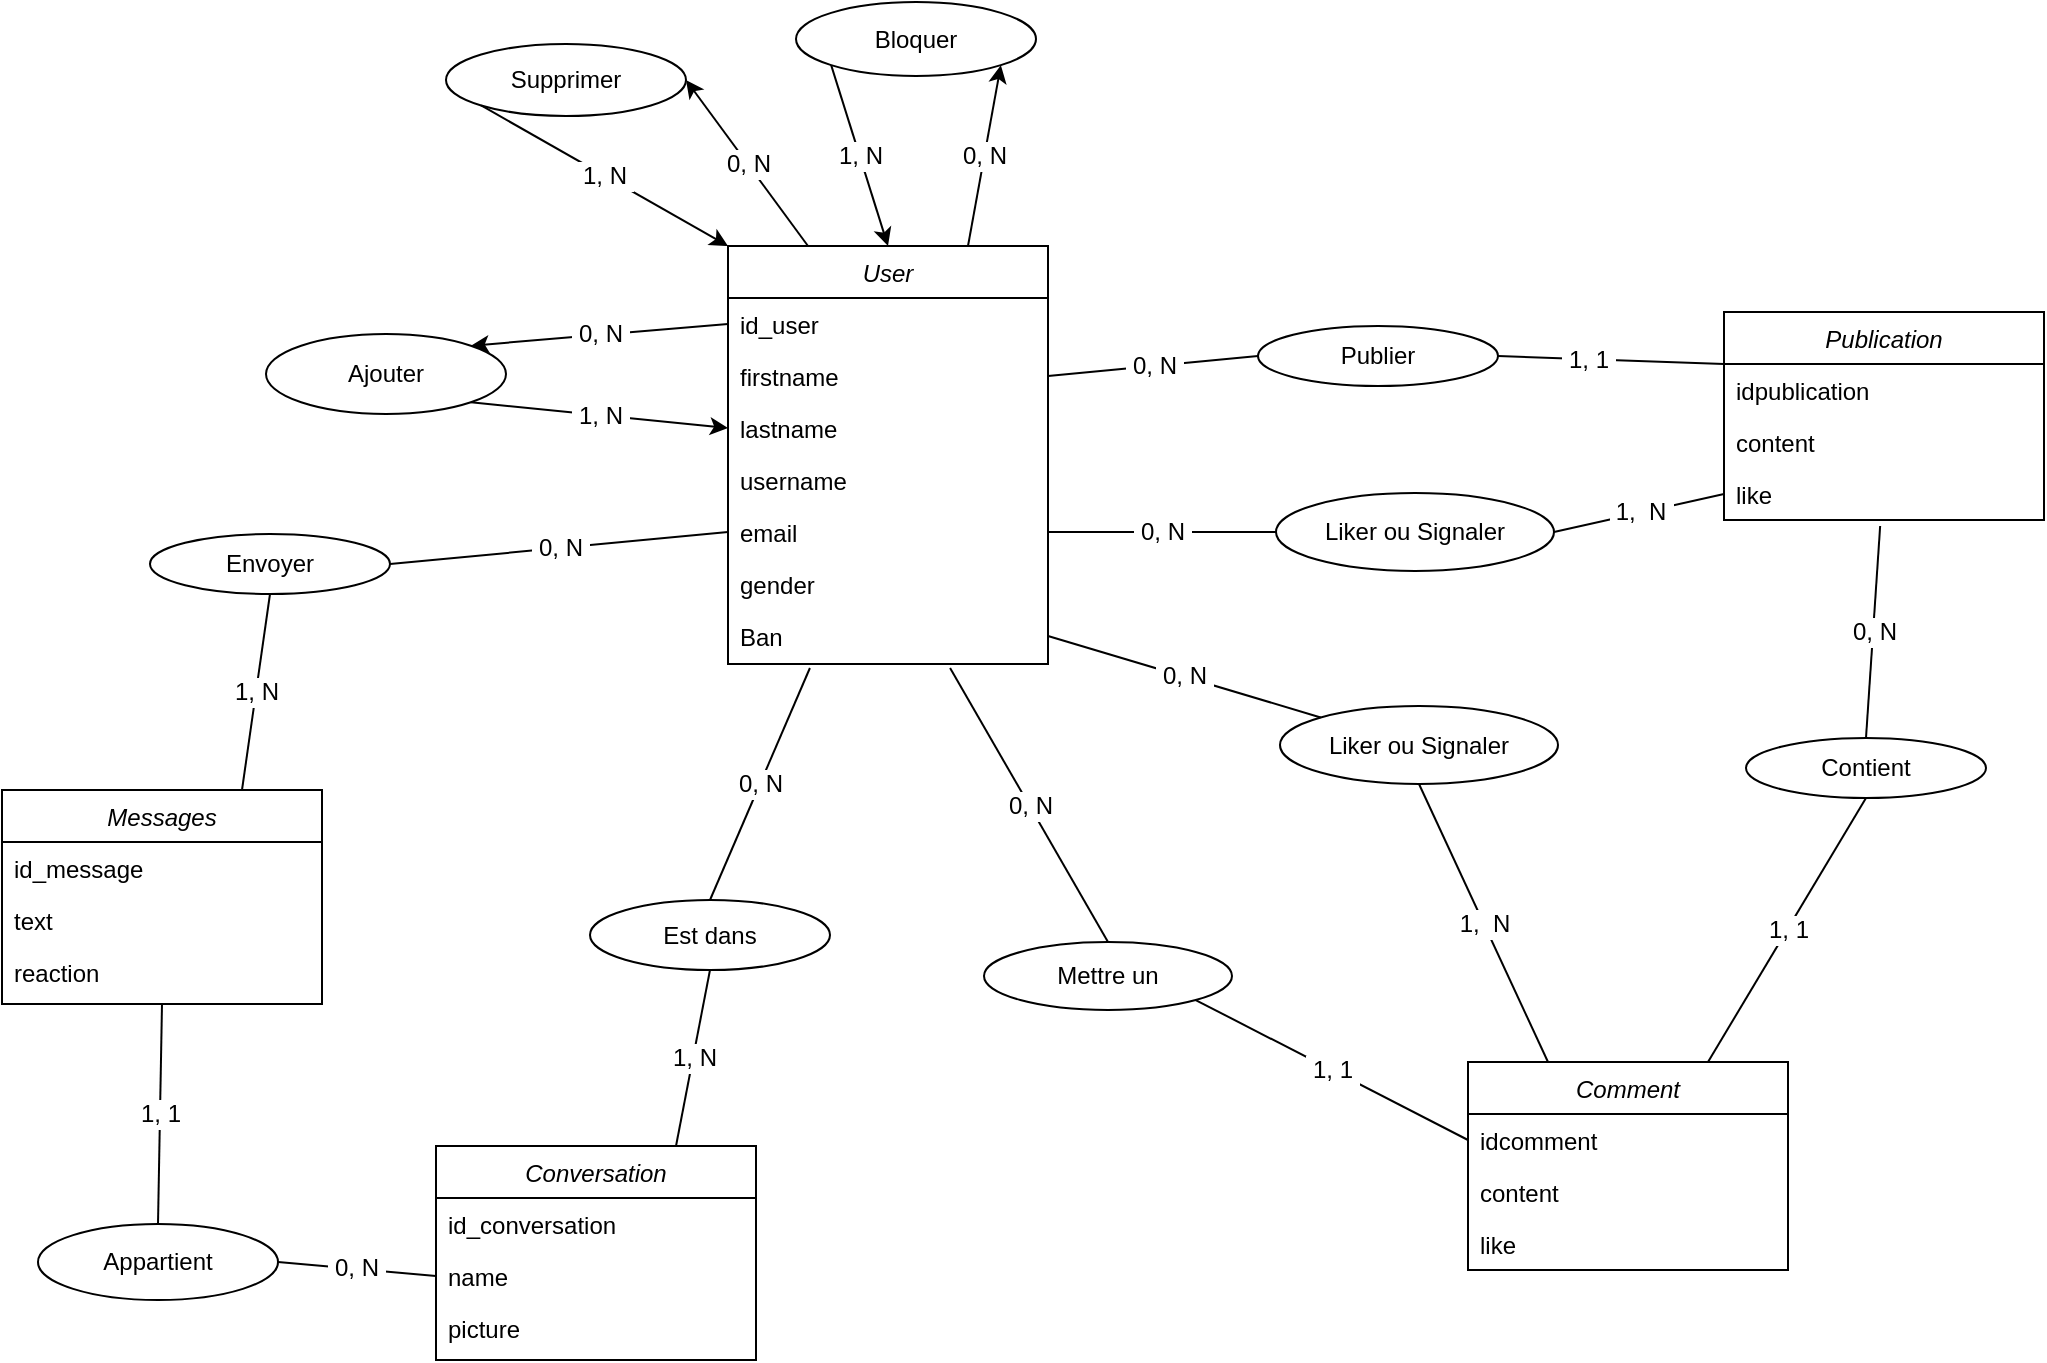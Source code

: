 <mxfile version="14.6.13" type="google"><diagram id="C5RBs43oDa-KdzZeNtuy" name="Page-1"><mxGraphModel dx="1831" dy="1194" grid="0" gridSize="10" guides="1" tooltips="1" connect="1" arrows="1" fold="1" page="0" pageScale="1" pageWidth="827" pageHeight="1169" math="0" shadow="0"><root><mxCell id="WIyWlLk6GJQsqaUBKTNV-0"/><mxCell id="WIyWlLk6GJQsqaUBKTNV-1" parent="WIyWlLk6GJQsqaUBKTNV-0"/><mxCell id="zkfFHV4jXpPFQw0GAbJ--0" value="User" style="swimlane;fontStyle=2;align=center;verticalAlign=top;childLayout=stackLayout;horizontal=1;startSize=26;horizontalStack=0;resizeParent=1;resizeLast=0;collapsible=1;marginBottom=0;rounded=0;shadow=0;strokeWidth=1;" parent="WIyWlLk6GJQsqaUBKTNV-1" vertex="1"><mxGeometry x="190" y="80" width="160" height="209" as="geometry"><mxRectangle x="230" y="140" width="160" height="26" as="alternateBounds"/></mxGeometry></mxCell><mxCell id="zkfFHV4jXpPFQw0GAbJ--1" value="id_user" style="text;align=left;verticalAlign=top;spacingLeft=4;spacingRight=4;overflow=hidden;rotatable=0;points=[[0,0.5],[1,0.5]];portConstraint=eastwest;" parent="zkfFHV4jXpPFQw0GAbJ--0" vertex="1"><mxGeometry y="26" width="160" height="26" as="geometry"/></mxCell><mxCell id="zkfFHV4jXpPFQw0GAbJ--2" value="firstname" style="text;align=left;verticalAlign=top;spacingLeft=4;spacingRight=4;overflow=hidden;rotatable=0;points=[[0,0.5],[1,0.5]];portConstraint=eastwest;rounded=0;shadow=0;html=0;" parent="zkfFHV4jXpPFQw0GAbJ--0" vertex="1"><mxGeometry y="52" width="160" height="26" as="geometry"/></mxCell><mxCell id="zkfFHV4jXpPFQw0GAbJ--3" value="lastname" style="text;align=left;verticalAlign=top;spacingLeft=4;spacingRight=4;overflow=hidden;rotatable=0;points=[[0,0.5],[1,0.5]];portConstraint=eastwest;rounded=0;shadow=0;html=0;" parent="zkfFHV4jXpPFQw0GAbJ--0" vertex="1"><mxGeometry y="78" width="160" height="26" as="geometry"/></mxCell><mxCell id="uJb-CIQgYS7R7xpprD1J-2" value="username" style="text;align=left;verticalAlign=top;spacingLeft=4;spacingRight=4;overflow=hidden;rotatable=0;points=[[0,0.5],[1,0.5]];portConstraint=eastwest;rounded=0;shadow=0;html=0;" parent="zkfFHV4jXpPFQw0GAbJ--0" vertex="1"><mxGeometry y="104" width="160" height="26" as="geometry"/></mxCell><mxCell id="uJb-CIQgYS7R7xpprD1J-3" value="email" style="text;align=left;verticalAlign=top;spacingLeft=4;spacingRight=4;overflow=hidden;rotatable=0;points=[[0,0.5],[1,0.5]];portConstraint=eastwest;rounded=0;shadow=0;html=0;" parent="zkfFHV4jXpPFQw0GAbJ--0" vertex="1"><mxGeometry y="130" width="160" height="26" as="geometry"/></mxCell><mxCell id="uJb-CIQgYS7R7xpprD1J-4" value="gender" style="text;align=left;verticalAlign=top;spacingLeft=4;spacingRight=4;overflow=hidden;rotatable=0;points=[[0,0.5],[1,0.5]];portConstraint=eastwest;rounded=0;shadow=0;html=0;" parent="zkfFHV4jXpPFQw0GAbJ--0" vertex="1"><mxGeometry y="156" width="160" height="26" as="geometry"/></mxCell><mxCell id="uJb-CIQgYS7R7xpprD1J-67" value="Ban" style="text;align=left;verticalAlign=top;spacingLeft=4;spacingRight=4;overflow=hidden;rotatable=0;points=[[0,0.5],[1,0.5]];portConstraint=eastwest;rounded=0;shadow=0;html=0;" parent="zkfFHV4jXpPFQw0GAbJ--0" vertex="1"><mxGeometry y="182" width="160" height="26" as="geometry"/></mxCell><mxCell id="uJb-CIQgYS7R7xpprD1J-5" value="Publication" style="swimlane;fontStyle=2;align=center;verticalAlign=top;childLayout=stackLayout;horizontal=1;startSize=26;horizontalStack=0;resizeParent=1;resizeLast=0;collapsible=1;marginBottom=0;rounded=0;shadow=0;strokeWidth=1;" parent="WIyWlLk6GJQsqaUBKTNV-1" vertex="1"><mxGeometry x="688" y="113" width="160" height="104" as="geometry"><mxRectangle x="230" y="140" width="160" height="26" as="alternateBounds"/></mxGeometry></mxCell><mxCell id="uJb-CIQgYS7R7xpprD1J-6" value="idpublication" style="text;align=left;verticalAlign=top;spacingLeft=4;spacingRight=4;overflow=hidden;rotatable=0;points=[[0,0.5],[1,0.5]];portConstraint=eastwest;" parent="uJb-CIQgYS7R7xpprD1J-5" vertex="1"><mxGeometry y="26" width="160" height="26" as="geometry"/></mxCell><mxCell id="uJb-CIQgYS7R7xpprD1J-7" value="content" style="text;align=left;verticalAlign=top;spacingLeft=4;spacingRight=4;overflow=hidden;rotatable=0;points=[[0,0.5],[1,0.5]];portConstraint=eastwest;rounded=0;shadow=0;html=0;" parent="uJb-CIQgYS7R7xpprD1J-5" vertex="1"><mxGeometry y="52" width="160" height="26" as="geometry"/></mxCell><mxCell id="uJb-CIQgYS7R7xpprD1J-9" value="like" style="text;align=left;verticalAlign=top;spacingLeft=4;spacingRight=4;overflow=hidden;rotatable=0;points=[[0,0.5],[1,0.5]];portConstraint=eastwest;rounded=0;shadow=0;html=0;" parent="uJb-CIQgYS7R7xpprD1J-5" vertex="1"><mxGeometry y="78" width="160" height="26" as="geometry"/></mxCell><mxCell id="uJb-CIQgYS7R7xpprD1J-12" value="Publier" style="ellipse;whiteSpace=wrap;html=1;" parent="WIyWlLk6GJQsqaUBKTNV-1" vertex="1"><mxGeometry x="455" y="120" width="120" height="30" as="geometry"/></mxCell><mxCell id="uJb-CIQgYS7R7xpprD1J-13" value="&lt;font style=&quot;font-size: 12px&quot;&gt;&amp;nbsp;0, N&amp;nbsp;&lt;/font&gt;" style="endArrow=none;html=1;exitX=0;exitY=0.5;exitDx=0;exitDy=0;entryX=1;entryY=0.5;entryDx=0;entryDy=0;" parent="WIyWlLk6GJQsqaUBKTNV-1" source="uJb-CIQgYS7R7xpprD1J-12" target="zkfFHV4jXpPFQw0GAbJ--2" edge="1"><mxGeometry width="50" height="50" relative="1" as="geometry"><mxPoint x="390" y="430" as="sourcePoint"/><mxPoint x="440" y="130" as="targetPoint"/></mxGeometry></mxCell><mxCell id="uJb-CIQgYS7R7xpprD1J-14" value="" style="endArrow=none;html=1;exitX=1;exitY=0.5;exitDx=0;exitDy=0;entryX=0;entryY=0.25;entryDx=0;entryDy=0;" parent="WIyWlLk6GJQsqaUBKTNV-1" source="uJb-CIQgYS7R7xpprD1J-12" target="uJb-CIQgYS7R7xpprD1J-5" edge="1"><mxGeometry width="50" height="50" relative="1" as="geometry"><mxPoint x="480" y="380" as="sourcePoint"/><mxPoint x="540" y="290" as="targetPoint"/></mxGeometry></mxCell><mxCell id="uJb-CIQgYS7R7xpprD1J-24" value="&lt;span&gt;&lt;font style=&quot;font-size: 12px&quot;&gt;&amp;nbsp;1, 1&amp;nbsp;&lt;/font&gt;&lt;/span&gt;" style="edgeLabel;html=1;align=center;verticalAlign=middle;resizable=0;points=[];fontStyle=0" parent="uJb-CIQgYS7R7xpprD1J-14" vertex="1" connectable="0"><mxGeometry x="-0.2" relative="1" as="geometry"><mxPoint as="offset"/></mxGeometry></mxCell><mxCell id="uJb-CIQgYS7R7xpprD1J-15" value="Comment" style="swimlane;fontStyle=2;align=center;verticalAlign=top;childLayout=stackLayout;horizontal=1;startSize=26;horizontalStack=0;resizeParent=1;resizeLast=0;collapsible=1;marginBottom=0;rounded=0;shadow=0;strokeWidth=1;" parent="WIyWlLk6GJQsqaUBKTNV-1" vertex="1"><mxGeometry x="560" y="488" width="160" height="104" as="geometry"><mxRectangle x="230" y="140" width="160" height="26" as="alternateBounds"/></mxGeometry></mxCell><mxCell id="uJb-CIQgYS7R7xpprD1J-16" value="idcomment" style="text;align=left;verticalAlign=top;spacingLeft=4;spacingRight=4;overflow=hidden;rotatable=0;points=[[0,0.5],[1,0.5]];portConstraint=eastwest;" parent="uJb-CIQgYS7R7xpprD1J-15" vertex="1"><mxGeometry y="26" width="160" height="26" as="geometry"/></mxCell><mxCell id="uJb-CIQgYS7R7xpprD1J-17" value="content" style="text;align=left;verticalAlign=top;spacingLeft=4;spacingRight=4;overflow=hidden;rotatable=0;points=[[0,0.5],[1,0.5]];portConstraint=eastwest;rounded=0;shadow=0;html=0;" parent="uJb-CIQgYS7R7xpprD1J-15" vertex="1"><mxGeometry y="52" width="160" height="26" as="geometry"/></mxCell><mxCell id="uJb-CIQgYS7R7xpprD1J-19" value="like" style="text;align=left;verticalAlign=top;spacingLeft=4;spacingRight=4;overflow=hidden;rotatable=0;points=[[0,0.5],[1,0.5]];portConstraint=eastwest;rounded=0;shadow=0;html=0;" parent="uJb-CIQgYS7R7xpprD1J-15" vertex="1"><mxGeometry y="78" width="160" height="26" as="geometry"/></mxCell><mxCell id="uJb-CIQgYS7R7xpprD1J-28" value="Contient" style="ellipse;whiteSpace=wrap;html=1;" parent="WIyWlLk6GJQsqaUBKTNV-1" vertex="1"><mxGeometry x="699" y="326" width="120" height="30" as="geometry"/></mxCell><mxCell id="uJb-CIQgYS7R7xpprD1J-29" value="&lt;font style=&quot;font-size: 12px&quot;&gt;&amp;nbsp;0, N&amp;nbsp;&lt;/font&gt;" style="endArrow=none;html=1;entryX=0.488;entryY=1.115;entryDx=0;entryDy=0;exitX=0.5;exitY=0;exitDx=0;exitDy=0;entryPerimeter=0;" parent="WIyWlLk6GJQsqaUBKTNV-1" source="uJb-CIQgYS7R7xpprD1J-28" target="uJb-CIQgYS7R7xpprD1J-9" edge="1"><mxGeometry width="50" height="50" relative="1" as="geometry"><mxPoint x="660" y="330" as="sourcePoint"/><mxPoint x="658" y="290" as="targetPoint"/></mxGeometry></mxCell><mxCell id="uJb-CIQgYS7R7xpprD1J-30" value="&lt;font style=&quot;font-size: 12px&quot;&gt;&amp;nbsp;1, 1&amp;nbsp;&lt;/font&gt;" style="endArrow=none;html=1;entryX=0.5;entryY=1;entryDx=0;entryDy=0;exitX=0.75;exitY=0;exitDx=0;exitDy=0;" parent="WIyWlLk6GJQsqaUBKTNV-1" source="uJb-CIQgYS7R7xpprD1J-15" target="uJb-CIQgYS7R7xpprD1J-28" edge="1"><mxGeometry width="50" height="50" relative="1" as="geometry"><mxPoint x="390" y="430" as="sourcePoint"/><mxPoint x="440" y="380" as="targetPoint"/></mxGeometry></mxCell><mxCell id="uJb-CIQgYS7R7xpprD1J-31" value="Messages" style="swimlane;fontStyle=2;align=center;verticalAlign=top;childLayout=stackLayout;horizontal=1;startSize=26;horizontalStack=0;resizeParent=1;resizeLast=0;collapsible=1;marginBottom=0;rounded=0;shadow=0;strokeWidth=1;" parent="WIyWlLk6GJQsqaUBKTNV-1" vertex="1"><mxGeometry x="-173" y="352" width="160" height="107" as="geometry"><mxRectangle x="230" y="140" width="160" height="26" as="alternateBounds"/></mxGeometry></mxCell><mxCell id="uJb-CIQgYS7R7xpprD1J-32" value="id_message" style="text;align=left;verticalAlign=top;spacingLeft=4;spacingRight=4;overflow=hidden;rotatable=0;points=[[0,0.5],[1,0.5]];portConstraint=eastwest;" parent="uJb-CIQgYS7R7xpprD1J-31" vertex="1"><mxGeometry y="26" width="160" height="26" as="geometry"/></mxCell><mxCell id="uJb-CIQgYS7R7xpprD1J-33" value="text" style="text;align=left;verticalAlign=top;spacingLeft=4;spacingRight=4;overflow=hidden;rotatable=0;points=[[0,0.5],[1,0.5]];portConstraint=eastwest;rounded=0;shadow=0;html=0;" parent="uJb-CIQgYS7R7xpprD1J-31" vertex="1"><mxGeometry y="52" width="160" height="26" as="geometry"/></mxCell><mxCell id="uJb-CIQgYS7R7xpprD1J-34" value="reaction" style="text;align=left;verticalAlign=top;spacingLeft=4;spacingRight=4;overflow=hidden;rotatable=0;points=[[0,0.5],[1,0.5]];portConstraint=eastwest;rounded=0;shadow=0;html=0;" parent="uJb-CIQgYS7R7xpprD1J-31" vertex="1"><mxGeometry y="78" width="160" height="26" as="geometry"/></mxCell><mxCell id="uJb-CIQgYS7R7xpprD1J-40" value="Envoyer" style="ellipse;whiteSpace=wrap;html=1;" parent="WIyWlLk6GJQsqaUBKTNV-1" vertex="1"><mxGeometry x="-99" y="224" width="120" height="30" as="geometry"/></mxCell><mxCell id="uJb-CIQgYS7R7xpprD1J-41" value="&lt;font style=&quot;font-size: 12px&quot;&gt;&amp;nbsp;0, N&amp;nbsp;&lt;/font&gt;" style="endArrow=none;html=1;exitX=1;exitY=0.5;exitDx=0;exitDy=0;entryX=0;entryY=0.5;entryDx=0;entryDy=0;" parent="WIyWlLk6GJQsqaUBKTNV-1" source="uJb-CIQgYS7R7xpprD1J-40" target="uJb-CIQgYS7R7xpprD1J-3" edge="1"><mxGeometry width="50" height="50" relative="1" as="geometry"><mxPoint x="264" y="110" as="sourcePoint"/><mxPoint x="123" y="350" as="targetPoint"/></mxGeometry></mxCell><mxCell id="uJb-CIQgYS7R7xpprD1J-42" value="&lt;font style=&quot;font-size: 12px&quot;&gt;&amp;nbsp;1, N&amp;nbsp;&lt;/font&gt;" style="endArrow=none;html=1;entryX=0.5;entryY=1;entryDx=0;entryDy=0;exitX=0.75;exitY=0;exitDx=0;exitDy=0;" parent="WIyWlLk6GJQsqaUBKTNV-1" source="uJb-CIQgYS7R7xpprD1J-31" target="uJb-CIQgYS7R7xpprD1J-40" edge="1"><mxGeometry width="50" height="50" relative="1" as="geometry"><mxPoint x="84" y="160" as="sourcePoint"/><mxPoint x="154" y="150" as="targetPoint"/></mxGeometry></mxCell><mxCell id="uJb-CIQgYS7R7xpprD1J-46" value="Conversation" style="swimlane;fontStyle=2;align=center;verticalAlign=top;childLayout=stackLayout;horizontal=1;startSize=26;horizontalStack=0;resizeParent=1;resizeLast=0;collapsible=1;marginBottom=0;rounded=0;shadow=0;strokeWidth=1;" parent="WIyWlLk6GJQsqaUBKTNV-1" vertex="1"><mxGeometry x="44" y="530" width="160" height="107" as="geometry"><mxRectangle x="230" y="140" width="160" height="26" as="alternateBounds"/></mxGeometry></mxCell><mxCell id="uJb-CIQgYS7R7xpprD1J-47" value="id_conversation" style="text;align=left;verticalAlign=top;spacingLeft=4;spacingRight=4;overflow=hidden;rotatable=0;points=[[0,0.5],[1,0.5]];portConstraint=eastwest;" parent="uJb-CIQgYS7R7xpprD1J-46" vertex="1"><mxGeometry y="26" width="160" height="26" as="geometry"/></mxCell><mxCell id="uJb-CIQgYS7R7xpprD1J-50" value="name" style="text;align=left;verticalAlign=top;spacingLeft=4;spacingRight=4;overflow=hidden;rotatable=0;points=[[0,0.5],[1,0.5]];portConstraint=eastwest;" parent="uJb-CIQgYS7R7xpprD1J-46" vertex="1"><mxGeometry y="52" width="160" height="26" as="geometry"/></mxCell><mxCell id="uJb-CIQgYS7R7xpprD1J-51" value="picture" style="text;align=left;verticalAlign=top;spacingLeft=4;spacingRight=4;overflow=hidden;rotatable=0;points=[[0,0.5],[1,0.5]];portConstraint=eastwest;" parent="uJb-CIQgYS7R7xpprD1J-46" vertex="1"><mxGeometry y="78" width="160" height="26" as="geometry"/></mxCell><mxCell id="uJb-CIQgYS7R7xpprD1J-52" value="Est dans" style="ellipse;whiteSpace=wrap;html=1;" parent="WIyWlLk6GJQsqaUBKTNV-1" vertex="1"><mxGeometry x="121" y="407" width="120" height="35" as="geometry"/></mxCell><mxCell id="uJb-CIQgYS7R7xpprD1J-53" value="&lt;font style=&quot;font-size: 12px&quot;&gt;&amp;nbsp;0, N&amp;nbsp;&lt;/font&gt;" style="endArrow=none;html=1;exitX=0.5;exitY=0;exitDx=0;exitDy=0;entryX=0.256;entryY=1.115;entryDx=0;entryDy=0;entryPerimeter=0;" parent="WIyWlLk6GJQsqaUBKTNV-1" source="uJb-CIQgYS7R7xpprD1J-52" target="uJb-CIQgYS7R7xpprD1J-67" edge="1"><mxGeometry width="50" height="50" relative="1" as="geometry"><mxPoint x="90" y="340" as="sourcePoint"/><mxPoint x="220" y="336" as="targetPoint"/></mxGeometry></mxCell><mxCell id="uJb-CIQgYS7R7xpprD1J-54" value="&lt;font style=&quot;font-size: 12px&quot;&gt;&amp;nbsp;1, N&amp;nbsp;&lt;/font&gt;" style="endArrow=none;html=1;entryX=0.5;entryY=1;entryDx=0;entryDy=0;exitX=0.75;exitY=0;exitDx=0;exitDy=0;" parent="WIyWlLk6GJQsqaUBKTNV-1" source="uJb-CIQgYS7R7xpprD1J-46" target="uJb-CIQgYS7R7xpprD1J-52" edge="1"><mxGeometry width="50" height="50" relative="1" as="geometry"><mxPoint x="390" y="420" as="sourcePoint"/><mxPoint x="440" y="370" as="targetPoint"/></mxGeometry></mxCell><mxCell id="uJb-CIQgYS7R7xpprD1J-55" value="Liker ou Signaler" style="ellipse;whiteSpace=wrap;html=1;" parent="WIyWlLk6GJQsqaUBKTNV-1" vertex="1"><mxGeometry x="464" y="203.5" width="139" height="39" as="geometry"/></mxCell><mxCell id="uJb-CIQgYS7R7xpprD1J-56" value="&lt;font style=&quot;font-size: 12px&quot;&gt;&amp;nbsp;0, N&amp;nbsp;&lt;/font&gt;" style="endArrow=none;html=1;entryX=0;entryY=0.5;entryDx=0;entryDy=0;exitX=1;exitY=0.5;exitDx=0;exitDy=0;" parent="WIyWlLk6GJQsqaUBKTNV-1" source="uJb-CIQgYS7R7xpprD1J-3" target="uJb-CIQgYS7R7xpprD1J-55" edge="1"><mxGeometry width="50" height="50" relative="1" as="geometry"><mxPoint x="390" y="240" as="sourcePoint"/><mxPoint x="440" y="190" as="targetPoint"/></mxGeometry></mxCell><mxCell id="uJb-CIQgYS7R7xpprD1J-57" value="&lt;font style=&quot;font-size: 12px&quot;&gt;&amp;nbsp;1,&amp;nbsp; N&amp;nbsp;&lt;/font&gt;" style="endArrow=none;html=1;exitX=0;exitY=0.5;exitDx=0;exitDy=0;entryX=1;entryY=0.5;entryDx=0;entryDy=0;" parent="WIyWlLk6GJQsqaUBKTNV-1" source="uJb-CIQgYS7R7xpprD1J-9" target="uJb-CIQgYS7R7xpprD1J-55" edge="1"><mxGeometry width="50" height="50" relative="1" as="geometry"><mxPoint x="350" y="440" as="sourcePoint"/><mxPoint x="530" y="340" as="targetPoint"/></mxGeometry></mxCell><mxCell id="uJb-CIQgYS7R7xpprD1J-59" value="Mettre un" style="ellipse;whiteSpace=wrap;html=1;" parent="WIyWlLk6GJQsqaUBKTNV-1" vertex="1"><mxGeometry x="318" y="428" width="124" height="34" as="geometry"/></mxCell><mxCell id="uJb-CIQgYS7R7xpprD1J-60" value="&lt;font style=&quot;font-size: 12px&quot;&gt;&amp;nbsp;1, 1&amp;nbsp;&lt;/font&gt;" style="endArrow=none;html=1;entryX=1;entryY=1;entryDx=0;entryDy=0;exitX=0;exitY=0.5;exitDx=0;exitDy=0;" parent="WIyWlLk6GJQsqaUBKTNV-1" source="uJb-CIQgYS7R7xpprD1J-16" target="uJb-CIQgYS7R7xpprD1J-59" edge="1"><mxGeometry width="50" height="50" relative="1" as="geometry"><mxPoint x="490" y="430" as="sourcePoint"/><mxPoint x="540" y="380" as="targetPoint"/></mxGeometry></mxCell><mxCell id="uJb-CIQgYS7R7xpprD1J-61" value="&lt;font style=&quot;font-size: 12px&quot;&gt;&amp;nbsp;0, N&amp;nbsp;&lt;/font&gt;" style="endArrow=none;html=1;exitX=0.5;exitY=0;exitDx=0;exitDy=0;entryX=0.694;entryY=1.115;entryDx=0;entryDy=0;entryPerimeter=0;" parent="WIyWlLk6GJQsqaUBKTNV-1" source="uJb-CIQgYS7R7xpprD1J-59" target="uJb-CIQgYS7R7xpprD1J-67" edge="1"><mxGeometry width="50" height="50" relative="1" as="geometry"><mxPoint x="350" y="440" as="sourcePoint"/><mxPoint x="297" y="338" as="targetPoint"/></mxGeometry></mxCell><mxCell id="uJb-CIQgYS7R7xpprD1J-62" value="Ajouter" style="ellipse;whiteSpace=wrap;html=1;" parent="WIyWlLk6GJQsqaUBKTNV-1" vertex="1"><mxGeometry x="-41" y="124" width="120" height="40" as="geometry"/></mxCell><mxCell id="uJb-CIQgYS7R7xpprD1J-65" value="&lt;font style=&quot;font-size: 12px&quot;&gt;&amp;nbsp;0, N&amp;nbsp;&lt;/font&gt;" style="endArrow=classic;html=1;entryX=1;entryY=0;entryDx=0;entryDy=0;exitX=0;exitY=0.5;exitDx=0;exitDy=0;" parent="WIyWlLk6GJQsqaUBKTNV-1" source="zkfFHV4jXpPFQw0GAbJ--1" target="uJb-CIQgYS7R7xpprD1J-62" edge="1"><mxGeometry width="50" height="50" relative="1" as="geometry"><mxPoint x="350" y="440" as="sourcePoint"/><mxPoint x="380" y="360" as="targetPoint"/></mxGeometry></mxCell><mxCell id="uJb-CIQgYS7R7xpprD1J-66" value="&lt;font style=&quot;font-size: 12px&quot;&gt;&amp;nbsp;1, N&amp;nbsp;&lt;/font&gt;" style="endArrow=classic;html=1;entryX=0;entryY=0.5;entryDx=0;entryDy=0;exitX=1;exitY=1;exitDx=0;exitDy=0;" parent="WIyWlLk6GJQsqaUBKTNV-1" source="uJb-CIQgYS7R7xpprD1J-62" target="zkfFHV4jXpPFQw0GAbJ--3" edge="1"><mxGeometry width="50" height="50" relative="1" as="geometry"><mxPoint x="100" y="250" as="sourcePoint"/><mxPoint x="150" y="200" as="targetPoint"/></mxGeometry></mxCell><mxCell id="CzBLe24VmR-sol6P0sqf-5" value="Appartient" style="ellipse;whiteSpace=wrap;html=1;" parent="WIyWlLk6GJQsqaUBKTNV-1" vertex="1"><mxGeometry x="-155" y="569" width="120" height="38" as="geometry"/></mxCell><mxCell id="CzBLe24VmR-sol6P0sqf-6" value="&lt;font style=&quot;font-size: 12px&quot;&gt;&amp;nbsp;1, 1&amp;nbsp;&lt;/font&gt;" style="endArrow=none;html=1;entryX=0.5;entryY=0;entryDx=0;entryDy=0;exitX=0.5;exitY=1;exitDx=0;exitDy=0;" parent="WIyWlLk6GJQsqaUBKTNV-1" source="uJb-CIQgYS7R7xpprD1J-31" target="CzBLe24VmR-sol6P0sqf-5" edge="1"><mxGeometry width="50" height="50" relative="1" as="geometry"><mxPoint x="-64" y="503" as="sourcePoint"/><mxPoint x="489" y="381" as="targetPoint"/></mxGeometry></mxCell><mxCell id="CzBLe24VmR-sol6P0sqf-7" value="&lt;font style=&quot;font-size: 12px&quot;&gt;&amp;nbsp;0, N&amp;nbsp;&lt;/font&gt;" style="endArrow=none;html=1;exitX=1;exitY=0.5;exitDx=0;exitDy=0;entryX=0;entryY=0.5;entryDx=0;entryDy=0;" parent="WIyWlLk6GJQsqaUBKTNV-1" source="CzBLe24VmR-sol6P0sqf-5" target="uJb-CIQgYS7R7xpprD1J-50" edge="1"><mxGeometry width="50" height="50" relative="1" as="geometry"><mxPoint x="439" y="431" as="sourcePoint"/><mxPoint x="489" y="381" as="targetPoint"/></mxGeometry></mxCell><mxCell id="CzBLe24VmR-sol6P0sqf-19" value="Supprimer" style="ellipse;whiteSpace=wrap;html=1;" parent="WIyWlLk6GJQsqaUBKTNV-1" vertex="1"><mxGeometry x="49" y="-21" width="120" height="36" as="geometry"/></mxCell><mxCell id="CzBLe24VmR-sol6P0sqf-20" value="Bloquer" style="ellipse;whiteSpace=wrap;html=1;" parent="WIyWlLk6GJQsqaUBKTNV-1" vertex="1"><mxGeometry x="224" y="-42" width="120" height="37" as="geometry"/></mxCell><mxCell id="CzBLe24VmR-sol6P0sqf-21" value="&lt;font style=&quot;font-size: 12px&quot;&gt;&amp;nbsp;0, N&amp;nbsp;&lt;/font&gt;" style="endArrow=classic;html=1;entryX=1;entryY=1;entryDx=0;entryDy=0;exitX=0.75;exitY=0;exitDx=0;exitDy=0;" parent="WIyWlLk6GJQsqaUBKTNV-1" source="zkfFHV4jXpPFQw0GAbJ--0" target="CzBLe24VmR-sol6P0sqf-20" edge="1"><mxGeometry width="50" height="50" relative="1" as="geometry"><mxPoint x="439" y="326" as="sourcePoint"/><mxPoint x="473" y="264" as="targetPoint"/></mxGeometry></mxCell><mxCell id="CzBLe24VmR-sol6P0sqf-22" value="&lt;font style=&quot;font-size: 12px&quot;&gt;&amp;nbsp;1, N&amp;nbsp;&lt;/font&gt;" style="endArrow=classic;html=1;entryX=0.5;entryY=0;entryDx=0;entryDy=0;exitX=0;exitY=1;exitDx=0;exitDy=0;" parent="WIyWlLk6GJQsqaUBKTNV-1" source="CzBLe24VmR-sol6P0sqf-20" target="zkfFHV4jXpPFQw0GAbJ--0" edge="1"><mxGeometry width="50" height="50" relative="1" as="geometry"><mxPoint x="439" y="325" as="sourcePoint"/><mxPoint x="489" y="275" as="targetPoint"/></mxGeometry></mxCell><mxCell id="CzBLe24VmR-sol6P0sqf-24" value="&lt;font style=&quot;font-size: 12px&quot;&gt;&amp;nbsp;0, N&amp;nbsp;&lt;/font&gt;" style="endArrow=classic;html=1;entryX=1;entryY=0.5;entryDx=0;entryDy=0;exitX=0.25;exitY=0;exitDx=0;exitDy=0;" parent="WIyWlLk6GJQsqaUBKTNV-1" source="zkfFHV4jXpPFQw0GAbJ--0" target="CzBLe24VmR-sol6P0sqf-19" edge="1"><mxGeometry width="50" height="50" relative="1" as="geometry"><mxPoint x="439" y="324" as="sourcePoint"/><mxPoint x="489" y="274" as="targetPoint"/></mxGeometry></mxCell><mxCell id="CzBLe24VmR-sol6P0sqf-25" value="&lt;font style=&quot;font-size: 12px&quot;&gt;&amp;nbsp;1, N&amp;nbsp;&lt;/font&gt;" style="endArrow=classic;html=1;exitX=0;exitY=1;exitDx=0;exitDy=0;entryX=0;entryY=0;entryDx=0;entryDy=0;" parent="WIyWlLk6GJQsqaUBKTNV-1" source="CzBLe24VmR-sol6P0sqf-19" target="zkfFHV4jXpPFQw0GAbJ--0" edge="1"><mxGeometry width="50" height="50" relative="1" as="geometry"><mxPoint x="84" y="79" as="sourcePoint"/><mxPoint x="489" y="274" as="targetPoint"/></mxGeometry></mxCell><mxCell id="CzBLe24VmR-sol6P0sqf-29" value="Liker ou Signaler" style="ellipse;whiteSpace=wrap;html=1;" parent="WIyWlLk6GJQsqaUBKTNV-1" vertex="1"><mxGeometry x="466" y="310" width="139" height="39" as="geometry"/></mxCell><mxCell id="CzBLe24VmR-sol6P0sqf-30" value="&lt;font style=&quot;font-size: 12px&quot;&gt;&amp;nbsp;0, N&amp;nbsp;&lt;/font&gt;" style="endArrow=none;html=1;entryX=0;entryY=0;entryDx=0;entryDy=0;exitX=1;exitY=0.5;exitDx=0;exitDy=0;" parent="WIyWlLk6GJQsqaUBKTNV-1" source="uJb-CIQgYS7R7xpprD1J-67" target="CzBLe24VmR-sol6P0sqf-29" edge="1"><mxGeometry width="50" height="50" relative="1" as="geometry"><mxPoint x="340" y="332.5" as="sourcePoint"/><mxPoint x="430" y="299.5" as="targetPoint"/></mxGeometry></mxCell><mxCell id="CzBLe24VmR-sol6P0sqf-31" value="&lt;font style=&quot;font-size: 12px&quot;&gt;&amp;nbsp;1,&amp;nbsp; N&amp;nbsp;&lt;/font&gt;" style="endArrow=none;html=1;exitX=0.25;exitY=0;exitDx=0;exitDy=0;entryX=0.5;entryY=1;entryDx=0;entryDy=0;" parent="WIyWlLk6GJQsqaUBKTNV-1" source="uJb-CIQgYS7R7xpprD1J-15" target="CzBLe24VmR-sol6P0sqf-29" edge="1"><mxGeometry width="50" height="50" relative="1" as="geometry"><mxPoint x="678" y="313.5" as="sourcePoint"/><mxPoint x="520" y="449.5" as="targetPoint"/></mxGeometry></mxCell></root></mxGraphModel></diagram></mxfile>